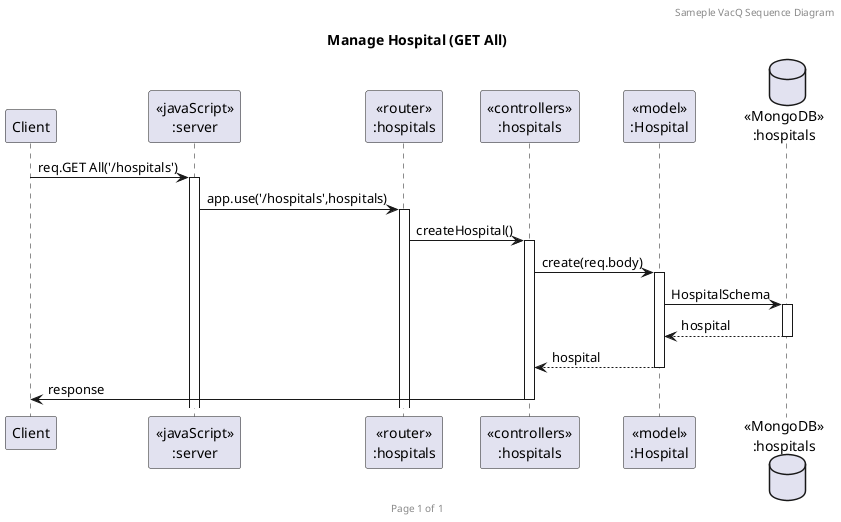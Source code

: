 @startuml Manage Hospital (POST)

header Sameple VacQ Sequence Diagram
footer Page %page% of %lastpage%
title "Manage Hospital (GET All)"

participant "Client" as client
participant "<<javaScript>>\n:server" as server
participant "<<router>>\n:hospitals" as routerHospitals
participant "<<controllers>>\n:hospitals" as controllersHospitals
participant "<<model>>\n:Hospital" as modelHospital
database "<<MongoDB>>\n:hospitals" as HospitalsDatabase

client->server ++:req.GET All('/hospitals')
server->routerHospitals ++:app.use('/hospitals',hospitals)
routerHospitals -> controllersHospitals ++:createHospital()
controllersHospitals->modelHospital ++:create(req.body)
modelHospital ->HospitalsDatabase ++: HospitalSchema
HospitalsDatabase --> modelHospital --: hospital
controllersHospitals <-- modelHospital --:hospital
controllersHospitals->client --:response

@enduml
